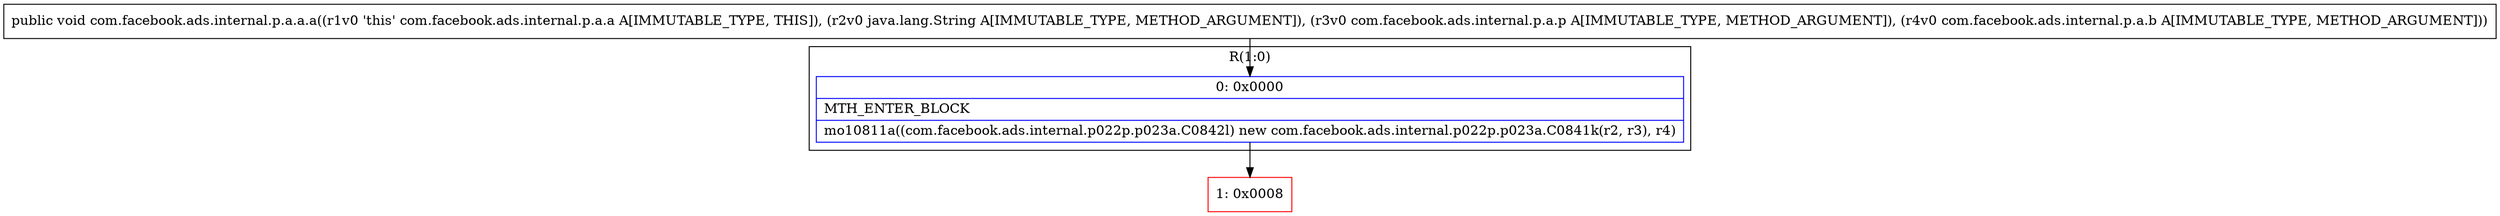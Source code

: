 digraph "CFG forcom.facebook.ads.internal.p.a.a.a(Ljava\/lang\/String;Lcom\/facebook\/ads\/internal\/p\/a\/p;Lcom\/facebook\/ads\/internal\/p\/a\/b;)V" {
subgraph cluster_Region_100722436 {
label = "R(1:0)";
node [shape=record,color=blue];
Node_0 [shape=record,label="{0\:\ 0x0000|MTH_ENTER_BLOCK\l|mo10811a((com.facebook.ads.internal.p022p.p023a.C0842l) new com.facebook.ads.internal.p022p.p023a.C0841k(r2, r3), r4)\l}"];
}
Node_1 [shape=record,color=red,label="{1\:\ 0x0008}"];
MethodNode[shape=record,label="{public void com.facebook.ads.internal.p.a.a.a((r1v0 'this' com.facebook.ads.internal.p.a.a A[IMMUTABLE_TYPE, THIS]), (r2v0 java.lang.String A[IMMUTABLE_TYPE, METHOD_ARGUMENT]), (r3v0 com.facebook.ads.internal.p.a.p A[IMMUTABLE_TYPE, METHOD_ARGUMENT]), (r4v0 com.facebook.ads.internal.p.a.b A[IMMUTABLE_TYPE, METHOD_ARGUMENT])) }"];
MethodNode -> Node_0;
Node_0 -> Node_1;
}

